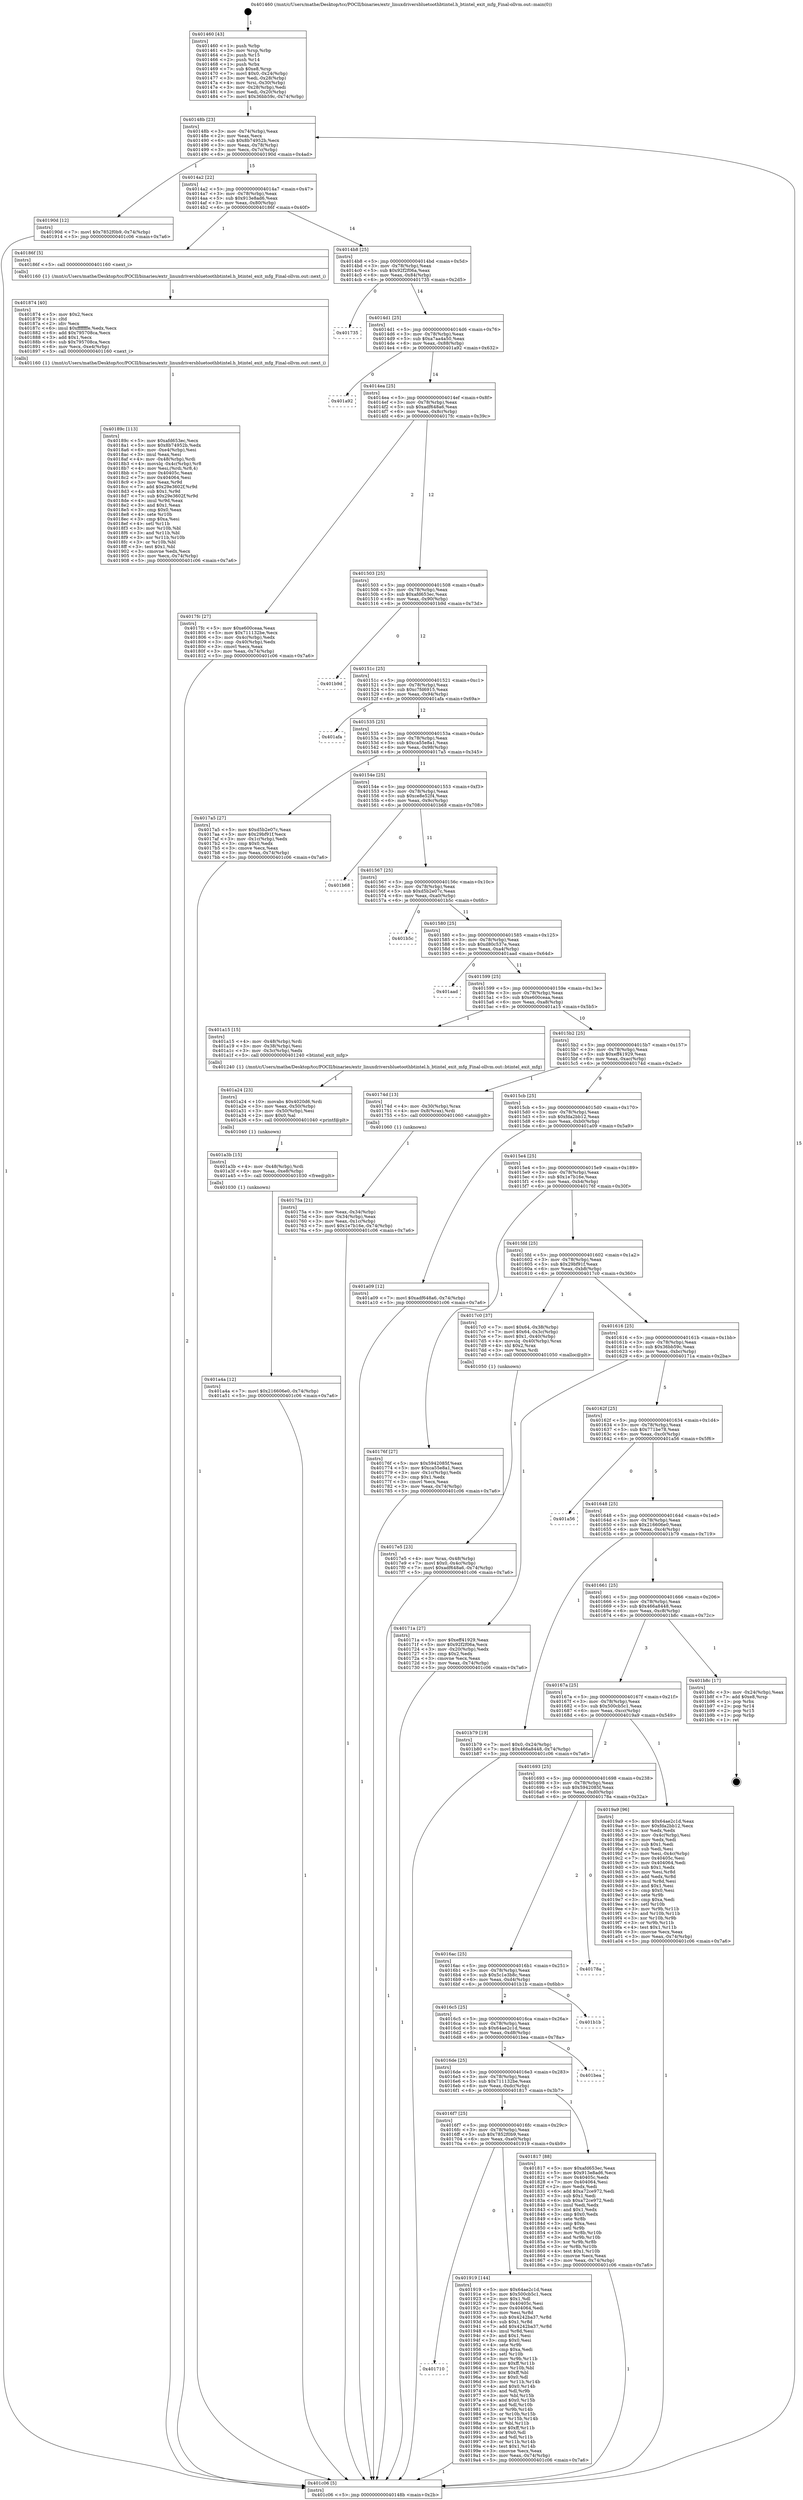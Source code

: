 digraph "0x401460" {
  label = "0x401460 (/mnt/c/Users/mathe/Desktop/tcc/POCII/binaries/extr_linuxdriversbluetoothbtintel.h_btintel_exit_mfg_Final-ollvm.out::main(0))"
  labelloc = "t"
  node[shape=record]

  Entry [label="",width=0.3,height=0.3,shape=circle,fillcolor=black,style=filled]
  "0x40148b" [label="{
     0x40148b [23]\l
     | [instrs]\l
     &nbsp;&nbsp;0x40148b \<+3\>: mov -0x74(%rbp),%eax\l
     &nbsp;&nbsp;0x40148e \<+2\>: mov %eax,%ecx\l
     &nbsp;&nbsp;0x401490 \<+6\>: sub $0x8b74952b,%ecx\l
     &nbsp;&nbsp;0x401496 \<+3\>: mov %eax,-0x78(%rbp)\l
     &nbsp;&nbsp;0x401499 \<+3\>: mov %ecx,-0x7c(%rbp)\l
     &nbsp;&nbsp;0x40149c \<+6\>: je 000000000040190d \<main+0x4ad\>\l
  }"]
  "0x40190d" [label="{
     0x40190d [12]\l
     | [instrs]\l
     &nbsp;&nbsp;0x40190d \<+7\>: movl $0x7852f0b9,-0x74(%rbp)\l
     &nbsp;&nbsp;0x401914 \<+5\>: jmp 0000000000401c06 \<main+0x7a6\>\l
  }"]
  "0x4014a2" [label="{
     0x4014a2 [22]\l
     | [instrs]\l
     &nbsp;&nbsp;0x4014a2 \<+5\>: jmp 00000000004014a7 \<main+0x47\>\l
     &nbsp;&nbsp;0x4014a7 \<+3\>: mov -0x78(%rbp),%eax\l
     &nbsp;&nbsp;0x4014aa \<+5\>: sub $0x913e8ad6,%eax\l
     &nbsp;&nbsp;0x4014af \<+3\>: mov %eax,-0x80(%rbp)\l
     &nbsp;&nbsp;0x4014b2 \<+6\>: je 000000000040186f \<main+0x40f\>\l
  }"]
  Exit [label="",width=0.3,height=0.3,shape=circle,fillcolor=black,style=filled,peripheries=2]
  "0x40186f" [label="{
     0x40186f [5]\l
     | [instrs]\l
     &nbsp;&nbsp;0x40186f \<+5\>: call 0000000000401160 \<next_i\>\l
     | [calls]\l
     &nbsp;&nbsp;0x401160 \{1\} (/mnt/c/Users/mathe/Desktop/tcc/POCII/binaries/extr_linuxdriversbluetoothbtintel.h_btintel_exit_mfg_Final-ollvm.out::next_i)\l
  }"]
  "0x4014b8" [label="{
     0x4014b8 [25]\l
     | [instrs]\l
     &nbsp;&nbsp;0x4014b8 \<+5\>: jmp 00000000004014bd \<main+0x5d\>\l
     &nbsp;&nbsp;0x4014bd \<+3\>: mov -0x78(%rbp),%eax\l
     &nbsp;&nbsp;0x4014c0 \<+5\>: sub $0x92f2f06a,%eax\l
     &nbsp;&nbsp;0x4014c5 \<+6\>: mov %eax,-0x84(%rbp)\l
     &nbsp;&nbsp;0x4014cb \<+6\>: je 0000000000401735 \<main+0x2d5\>\l
  }"]
  "0x401a4a" [label="{
     0x401a4a [12]\l
     | [instrs]\l
     &nbsp;&nbsp;0x401a4a \<+7\>: movl $0x216606e0,-0x74(%rbp)\l
     &nbsp;&nbsp;0x401a51 \<+5\>: jmp 0000000000401c06 \<main+0x7a6\>\l
  }"]
  "0x401735" [label="{
     0x401735\l
  }", style=dashed]
  "0x4014d1" [label="{
     0x4014d1 [25]\l
     | [instrs]\l
     &nbsp;&nbsp;0x4014d1 \<+5\>: jmp 00000000004014d6 \<main+0x76\>\l
     &nbsp;&nbsp;0x4014d6 \<+3\>: mov -0x78(%rbp),%eax\l
     &nbsp;&nbsp;0x4014d9 \<+5\>: sub $0xa7aa4a50,%eax\l
     &nbsp;&nbsp;0x4014de \<+6\>: mov %eax,-0x88(%rbp)\l
     &nbsp;&nbsp;0x4014e4 \<+6\>: je 0000000000401a92 \<main+0x632\>\l
  }"]
  "0x401a3b" [label="{
     0x401a3b [15]\l
     | [instrs]\l
     &nbsp;&nbsp;0x401a3b \<+4\>: mov -0x48(%rbp),%rdi\l
     &nbsp;&nbsp;0x401a3f \<+6\>: mov %eax,-0xe8(%rbp)\l
     &nbsp;&nbsp;0x401a45 \<+5\>: call 0000000000401030 \<free@plt\>\l
     | [calls]\l
     &nbsp;&nbsp;0x401030 \{1\} (unknown)\l
  }"]
  "0x401a92" [label="{
     0x401a92\l
  }", style=dashed]
  "0x4014ea" [label="{
     0x4014ea [25]\l
     | [instrs]\l
     &nbsp;&nbsp;0x4014ea \<+5\>: jmp 00000000004014ef \<main+0x8f\>\l
     &nbsp;&nbsp;0x4014ef \<+3\>: mov -0x78(%rbp),%eax\l
     &nbsp;&nbsp;0x4014f2 \<+5\>: sub $0xadf648a6,%eax\l
     &nbsp;&nbsp;0x4014f7 \<+6\>: mov %eax,-0x8c(%rbp)\l
     &nbsp;&nbsp;0x4014fd \<+6\>: je 00000000004017fc \<main+0x39c\>\l
  }"]
  "0x401a24" [label="{
     0x401a24 [23]\l
     | [instrs]\l
     &nbsp;&nbsp;0x401a24 \<+10\>: movabs $0x4020d6,%rdi\l
     &nbsp;&nbsp;0x401a2e \<+3\>: mov %eax,-0x50(%rbp)\l
     &nbsp;&nbsp;0x401a31 \<+3\>: mov -0x50(%rbp),%esi\l
     &nbsp;&nbsp;0x401a34 \<+2\>: mov $0x0,%al\l
     &nbsp;&nbsp;0x401a36 \<+5\>: call 0000000000401040 \<printf@plt\>\l
     | [calls]\l
     &nbsp;&nbsp;0x401040 \{1\} (unknown)\l
  }"]
  "0x4017fc" [label="{
     0x4017fc [27]\l
     | [instrs]\l
     &nbsp;&nbsp;0x4017fc \<+5\>: mov $0xe600ceaa,%eax\l
     &nbsp;&nbsp;0x401801 \<+5\>: mov $0x711132be,%ecx\l
     &nbsp;&nbsp;0x401806 \<+3\>: mov -0x4c(%rbp),%edx\l
     &nbsp;&nbsp;0x401809 \<+3\>: cmp -0x40(%rbp),%edx\l
     &nbsp;&nbsp;0x40180c \<+3\>: cmovl %ecx,%eax\l
     &nbsp;&nbsp;0x40180f \<+3\>: mov %eax,-0x74(%rbp)\l
     &nbsp;&nbsp;0x401812 \<+5\>: jmp 0000000000401c06 \<main+0x7a6\>\l
  }"]
  "0x401503" [label="{
     0x401503 [25]\l
     | [instrs]\l
     &nbsp;&nbsp;0x401503 \<+5\>: jmp 0000000000401508 \<main+0xa8\>\l
     &nbsp;&nbsp;0x401508 \<+3\>: mov -0x78(%rbp),%eax\l
     &nbsp;&nbsp;0x40150b \<+5\>: sub $0xafd653ec,%eax\l
     &nbsp;&nbsp;0x401510 \<+6\>: mov %eax,-0x90(%rbp)\l
     &nbsp;&nbsp;0x401516 \<+6\>: je 0000000000401b9d \<main+0x73d\>\l
  }"]
  "0x401710" [label="{
     0x401710\l
  }", style=dashed]
  "0x401b9d" [label="{
     0x401b9d\l
  }", style=dashed]
  "0x40151c" [label="{
     0x40151c [25]\l
     | [instrs]\l
     &nbsp;&nbsp;0x40151c \<+5\>: jmp 0000000000401521 \<main+0xc1\>\l
     &nbsp;&nbsp;0x401521 \<+3\>: mov -0x78(%rbp),%eax\l
     &nbsp;&nbsp;0x401524 \<+5\>: sub $0xc7fd6915,%eax\l
     &nbsp;&nbsp;0x401529 \<+6\>: mov %eax,-0x94(%rbp)\l
     &nbsp;&nbsp;0x40152f \<+6\>: je 0000000000401afa \<main+0x69a\>\l
  }"]
  "0x401919" [label="{
     0x401919 [144]\l
     | [instrs]\l
     &nbsp;&nbsp;0x401919 \<+5\>: mov $0x64ae2c1d,%eax\l
     &nbsp;&nbsp;0x40191e \<+5\>: mov $0x500cb5c1,%ecx\l
     &nbsp;&nbsp;0x401923 \<+2\>: mov $0x1,%dl\l
     &nbsp;&nbsp;0x401925 \<+7\>: mov 0x40405c,%esi\l
     &nbsp;&nbsp;0x40192c \<+7\>: mov 0x404064,%edi\l
     &nbsp;&nbsp;0x401933 \<+3\>: mov %esi,%r8d\l
     &nbsp;&nbsp;0x401936 \<+7\>: sub $0x4242ba37,%r8d\l
     &nbsp;&nbsp;0x40193d \<+4\>: sub $0x1,%r8d\l
     &nbsp;&nbsp;0x401941 \<+7\>: add $0x4242ba37,%r8d\l
     &nbsp;&nbsp;0x401948 \<+4\>: imul %r8d,%esi\l
     &nbsp;&nbsp;0x40194c \<+3\>: and $0x1,%esi\l
     &nbsp;&nbsp;0x40194f \<+3\>: cmp $0x0,%esi\l
     &nbsp;&nbsp;0x401952 \<+4\>: sete %r9b\l
     &nbsp;&nbsp;0x401956 \<+3\>: cmp $0xa,%edi\l
     &nbsp;&nbsp;0x401959 \<+4\>: setl %r10b\l
     &nbsp;&nbsp;0x40195d \<+3\>: mov %r9b,%r11b\l
     &nbsp;&nbsp;0x401960 \<+4\>: xor $0xff,%r11b\l
     &nbsp;&nbsp;0x401964 \<+3\>: mov %r10b,%bl\l
     &nbsp;&nbsp;0x401967 \<+3\>: xor $0xff,%bl\l
     &nbsp;&nbsp;0x40196a \<+3\>: xor $0x0,%dl\l
     &nbsp;&nbsp;0x40196d \<+3\>: mov %r11b,%r14b\l
     &nbsp;&nbsp;0x401970 \<+4\>: and $0x0,%r14b\l
     &nbsp;&nbsp;0x401974 \<+3\>: and %dl,%r9b\l
     &nbsp;&nbsp;0x401977 \<+3\>: mov %bl,%r15b\l
     &nbsp;&nbsp;0x40197a \<+4\>: and $0x0,%r15b\l
     &nbsp;&nbsp;0x40197e \<+3\>: and %dl,%r10b\l
     &nbsp;&nbsp;0x401981 \<+3\>: or %r9b,%r14b\l
     &nbsp;&nbsp;0x401984 \<+3\>: or %r10b,%r15b\l
     &nbsp;&nbsp;0x401987 \<+3\>: xor %r15b,%r14b\l
     &nbsp;&nbsp;0x40198a \<+3\>: or %bl,%r11b\l
     &nbsp;&nbsp;0x40198d \<+4\>: xor $0xff,%r11b\l
     &nbsp;&nbsp;0x401991 \<+3\>: or $0x0,%dl\l
     &nbsp;&nbsp;0x401994 \<+3\>: and %dl,%r11b\l
     &nbsp;&nbsp;0x401997 \<+3\>: or %r11b,%r14b\l
     &nbsp;&nbsp;0x40199a \<+4\>: test $0x1,%r14b\l
     &nbsp;&nbsp;0x40199e \<+3\>: cmovne %ecx,%eax\l
     &nbsp;&nbsp;0x4019a1 \<+3\>: mov %eax,-0x74(%rbp)\l
     &nbsp;&nbsp;0x4019a4 \<+5\>: jmp 0000000000401c06 \<main+0x7a6\>\l
  }"]
  "0x401afa" [label="{
     0x401afa\l
  }", style=dashed]
  "0x401535" [label="{
     0x401535 [25]\l
     | [instrs]\l
     &nbsp;&nbsp;0x401535 \<+5\>: jmp 000000000040153a \<main+0xda\>\l
     &nbsp;&nbsp;0x40153a \<+3\>: mov -0x78(%rbp),%eax\l
     &nbsp;&nbsp;0x40153d \<+5\>: sub $0xca55e8a1,%eax\l
     &nbsp;&nbsp;0x401542 \<+6\>: mov %eax,-0x98(%rbp)\l
     &nbsp;&nbsp;0x401548 \<+6\>: je 00000000004017a5 \<main+0x345\>\l
  }"]
  "0x40189c" [label="{
     0x40189c [113]\l
     | [instrs]\l
     &nbsp;&nbsp;0x40189c \<+5\>: mov $0xafd653ec,%ecx\l
     &nbsp;&nbsp;0x4018a1 \<+5\>: mov $0x8b74952b,%edx\l
     &nbsp;&nbsp;0x4018a6 \<+6\>: mov -0xe4(%rbp),%esi\l
     &nbsp;&nbsp;0x4018ac \<+3\>: imul %eax,%esi\l
     &nbsp;&nbsp;0x4018af \<+4\>: mov -0x48(%rbp),%rdi\l
     &nbsp;&nbsp;0x4018b3 \<+4\>: movslq -0x4c(%rbp),%r8\l
     &nbsp;&nbsp;0x4018b7 \<+4\>: mov %esi,(%rdi,%r8,4)\l
     &nbsp;&nbsp;0x4018bb \<+7\>: mov 0x40405c,%eax\l
     &nbsp;&nbsp;0x4018c2 \<+7\>: mov 0x404064,%esi\l
     &nbsp;&nbsp;0x4018c9 \<+3\>: mov %eax,%r9d\l
     &nbsp;&nbsp;0x4018cc \<+7\>: add $0x29e3602f,%r9d\l
     &nbsp;&nbsp;0x4018d3 \<+4\>: sub $0x1,%r9d\l
     &nbsp;&nbsp;0x4018d7 \<+7\>: sub $0x29e3602f,%r9d\l
     &nbsp;&nbsp;0x4018de \<+4\>: imul %r9d,%eax\l
     &nbsp;&nbsp;0x4018e2 \<+3\>: and $0x1,%eax\l
     &nbsp;&nbsp;0x4018e5 \<+3\>: cmp $0x0,%eax\l
     &nbsp;&nbsp;0x4018e8 \<+4\>: sete %r10b\l
     &nbsp;&nbsp;0x4018ec \<+3\>: cmp $0xa,%esi\l
     &nbsp;&nbsp;0x4018ef \<+4\>: setl %r11b\l
     &nbsp;&nbsp;0x4018f3 \<+3\>: mov %r10b,%bl\l
     &nbsp;&nbsp;0x4018f6 \<+3\>: and %r11b,%bl\l
     &nbsp;&nbsp;0x4018f9 \<+3\>: xor %r11b,%r10b\l
     &nbsp;&nbsp;0x4018fc \<+3\>: or %r10b,%bl\l
     &nbsp;&nbsp;0x4018ff \<+3\>: test $0x1,%bl\l
     &nbsp;&nbsp;0x401902 \<+3\>: cmovne %edx,%ecx\l
     &nbsp;&nbsp;0x401905 \<+3\>: mov %ecx,-0x74(%rbp)\l
     &nbsp;&nbsp;0x401908 \<+5\>: jmp 0000000000401c06 \<main+0x7a6\>\l
  }"]
  "0x4017a5" [label="{
     0x4017a5 [27]\l
     | [instrs]\l
     &nbsp;&nbsp;0x4017a5 \<+5\>: mov $0xd5b2e07c,%eax\l
     &nbsp;&nbsp;0x4017aa \<+5\>: mov $0x29bf91f,%ecx\l
     &nbsp;&nbsp;0x4017af \<+3\>: mov -0x1c(%rbp),%edx\l
     &nbsp;&nbsp;0x4017b2 \<+3\>: cmp $0x0,%edx\l
     &nbsp;&nbsp;0x4017b5 \<+3\>: cmove %ecx,%eax\l
     &nbsp;&nbsp;0x4017b8 \<+3\>: mov %eax,-0x74(%rbp)\l
     &nbsp;&nbsp;0x4017bb \<+5\>: jmp 0000000000401c06 \<main+0x7a6\>\l
  }"]
  "0x40154e" [label="{
     0x40154e [25]\l
     | [instrs]\l
     &nbsp;&nbsp;0x40154e \<+5\>: jmp 0000000000401553 \<main+0xf3\>\l
     &nbsp;&nbsp;0x401553 \<+3\>: mov -0x78(%rbp),%eax\l
     &nbsp;&nbsp;0x401556 \<+5\>: sub $0xce8e52f4,%eax\l
     &nbsp;&nbsp;0x40155b \<+6\>: mov %eax,-0x9c(%rbp)\l
     &nbsp;&nbsp;0x401561 \<+6\>: je 0000000000401b68 \<main+0x708\>\l
  }"]
  "0x401874" [label="{
     0x401874 [40]\l
     | [instrs]\l
     &nbsp;&nbsp;0x401874 \<+5\>: mov $0x2,%ecx\l
     &nbsp;&nbsp;0x401879 \<+1\>: cltd\l
     &nbsp;&nbsp;0x40187a \<+2\>: idiv %ecx\l
     &nbsp;&nbsp;0x40187c \<+6\>: imul $0xfffffffe,%edx,%ecx\l
     &nbsp;&nbsp;0x401882 \<+6\>: add $0x795708ca,%ecx\l
     &nbsp;&nbsp;0x401888 \<+3\>: add $0x1,%ecx\l
     &nbsp;&nbsp;0x40188b \<+6\>: sub $0x795708ca,%ecx\l
     &nbsp;&nbsp;0x401891 \<+6\>: mov %ecx,-0xe4(%rbp)\l
     &nbsp;&nbsp;0x401897 \<+5\>: call 0000000000401160 \<next_i\>\l
     | [calls]\l
     &nbsp;&nbsp;0x401160 \{1\} (/mnt/c/Users/mathe/Desktop/tcc/POCII/binaries/extr_linuxdriversbluetoothbtintel.h_btintel_exit_mfg_Final-ollvm.out::next_i)\l
  }"]
  "0x401b68" [label="{
     0x401b68\l
  }", style=dashed]
  "0x401567" [label="{
     0x401567 [25]\l
     | [instrs]\l
     &nbsp;&nbsp;0x401567 \<+5\>: jmp 000000000040156c \<main+0x10c\>\l
     &nbsp;&nbsp;0x40156c \<+3\>: mov -0x78(%rbp),%eax\l
     &nbsp;&nbsp;0x40156f \<+5\>: sub $0xd5b2e07c,%eax\l
     &nbsp;&nbsp;0x401574 \<+6\>: mov %eax,-0xa0(%rbp)\l
     &nbsp;&nbsp;0x40157a \<+6\>: je 0000000000401b5c \<main+0x6fc\>\l
  }"]
  "0x4016f7" [label="{
     0x4016f7 [25]\l
     | [instrs]\l
     &nbsp;&nbsp;0x4016f7 \<+5\>: jmp 00000000004016fc \<main+0x29c\>\l
     &nbsp;&nbsp;0x4016fc \<+3\>: mov -0x78(%rbp),%eax\l
     &nbsp;&nbsp;0x4016ff \<+5\>: sub $0x7852f0b9,%eax\l
     &nbsp;&nbsp;0x401704 \<+6\>: mov %eax,-0xe0(%rbp)\l
     &nbsp;&nbsp;0x40170a \<+6\>: je 0000000000401919 \<main+0x4b9\>\l
  }"]
  "0x401b5c" [label="{
     0x401b5c\l
  }", style=dashed]
  "0x401580" [label="{
     0x401580 [25]\l
     | [instrs]\l
     &nbsp;&nbsp;0x401580 \<+5\>: jmp 0000000000401585 \<main+0x125\>\l
     &nbsp;&nbsp;0x401585 \<+3\>: mov -0x78(%rbp),%eax\l
     &nbsp;&nbsp;0x401588 \<+5\>: sub $0xd80c537e,%eax\l
     &nbsp;&nbsp;0x40158d \<+6\>: mov %eax,-0xa4(%rbp)\l
     &nbsp;&nbsp;0x401593 \<+6\>: je 0000000000401aad \<main+0x64d\>\l
  }"]
  "0x401817" [label="{
     0x401817 [88]\l
     | [instrs]\l
     &nbsp;&nbsp;0x401817 \<+5\>: mov $0xafd653ec,%eax\l
     &nbsp;&nbsp;0x40181c \<+5\>: mov $0x913e8ad6,%ecx\l
     &nbsp;&nbsp;0x401821 \<+7\>: mov 0x40405c,%edx\l
     &nbsp;&nbsp;0x401828 \<+7\>: mov 0x404064,%esi\l
     &nbsp;&nbsp;0x40182f \<+2\>: mov %edx,%edi\l
     &nbsp;&nbsp;0x401831 \<+6\>: add $0xa72ce972,%edi\l
     &nbsp;&nbsp;0x401837 \<+3\>: sub $0x1,%edi\l
     &nbsp;&nbsp;0x40183a \<+6\>: sub $0xa72ce972,%edi\l
     &nbsp;&nbsp;0x401840 \<+3\>: imul %edi,%edx\l
     &nbsp;&nbsp;0x401843 \<+3\>: and $0x1,%edx\l
     &nbsp;&nbsp;0x401846 \<+3\>: cmp $0x0,%edx\l
     &nbsp;&nbsp;0x401849 \<+4\>: sete %r8b\l
     &nbsp;&nbsp;0x40184d \<+3\>: cmp $0xa,%esi\l
     &nbsp;&nbsp;0x401850 \<+4\>: setl %r9b\l
     &nbsp;&nbsp;0x401854 \<+3\>: mov %r8b,%r10b\l
     &nbsp;&nbsp;0x401857 \<+3\>: and %r9b,%r10b\l
     &nbsp;&nbsp;0x40185a \<+3\>: xor %r9b,%r8b\l
     &nbsp;&nbsp;0x40185d \<+3\>: or %r8b,%r10b\l
     &nbsp;&nbsp;0x401860 \<+4\>: test $0x1,%r10b\l
     &nbsp;&nbsp;0x401864 \<+3\>: cmovne %ecx,%eax\l
     &nbsp;&nbsp;0x401867 \<+3\>: mov %eax,-0x74(%rbp)\l
     &nbsp;&nbsp;0x40186a \<+5\>: jmp 0000000000401c06 \<main+0x7a6\>\l
  }"]
  "0x401aad" [label="{
     0x401aad\l
  }", style=dashed]
  "0x401599" [label="{
     0x401599 [25]\l
     | [instrs]\l
     &nbsp;&nbsp;0x401599 \<+5\>: jmp 000000000040159e \<main+0x13e\>\l
     &nbsp;&nbsp;0x40159e \<+3\>: mov -0x78(%rbp),%eax\l
     &nbsp;&nbsp;0x4015a1 \<+5\>: sub $0xe600ceaa,%eax\l
     &nbsp;&nbsp;0x4015a6 \<+6\>: mov %eax,-0xa8(%rbp)\l
     &nbsp;&nbsp;0x4015ac \<+6\>: je 0000000000401a15 \<main+0x5b5\>\l
  }"]
  "0x4016de" [label="{
     0x4016de [25]\l
     | [instrs]\l
     &nbsp;&nbsp;0x4016de \<+5\>: jmp 00000000004016e3 \<main+0x283\>\l
     &nbsp;&nbsp;0x4016e3 \<+3\>: mov -0x78(%rbp),%eax\l
     &nbsp;&nbsp;0x4016e6 \<+5\>: sub $0x711132be,%eax\l
     &nbsp;&nbsp;0x4016eb \<+6\>: mov %eax,-0xdc(%rbp)\l
     &nbsp;&nbsp;0x4016f1 \<+6\>: je 0000000000401817 \<main+0x3b7\>\l
  }"]
  "0x401a15" [label="{
     0x401a15 [15]\l
     | [instrs]\l
     &nbsp;&nbsp;0x401a15 \<+4\>: mov -0x48(%rbp),%rdi\l
     &nbsp;&nbsp;0x401a19 \<+3\>: mov -0x38(%rbp),%esi\l
     &nbsp;&nbsp;0x401a1c \<+3\>: mov -0x3c(%rbp),%edx\l
     &nbsp;&nbsp;0x401a1f \<+5\>: call 0000000000401240 \<btintel_exit_mfg\>\l
     | [calls]\l
     &nbsp;&nbsp;0x401240 \{1\} (/mnt/c/Users/mathe/Desktop/tcc/POCII/binaries/extr_linuxdriversbluetoothbtintel.h_btintel_exit_mfg_Final-ollvm.out::btintel_exit_mfg)\l
  }"]
  "0x4015b2" [label="{
     0x4015b2 [25]\l
     | [instrs]\l
     &nbsp;&nbsp;0x4015b2 \<+5\>: jmp 00000000004015b7 \<main+0x157\>\l
     &nbsp;&nbsp;0x4015b7 \<+3\>: mov -0x78(%rbp),%eax\l
     &nbsp;&nbsp;0x4015ba \<+5\>: sub $0xeff41929,%eax\l
     &nbsp;&nbsp;0x4015bf \<+6\>: mov %eax,-0xac(%rbp)\l
     &nbsp;&nbsp;0x4015c5 \<+6\>: je 000000000040174d \<main+0x2ed\>\l
  }"]
  "0x401bea" [label="{
     0x401bea\l
  }", style=dashed]
  "0x40174d" [label="{
     0x40174d [13]\l
     | [instrs]\l
     &nbsp;&nbsp;0x40174d \<+4\>: mov -0x30(%rbp),%rax\l
     &nbsp;&nbsp;0x401751 \<+4\>: mov 0x8(%rax),%rdi\l
     &nbsp;&nbsp;0x401755 \<+5\>: call 0000000000401060 \<atoi@plt\>\l
     | [calls]\l
     &nbsp;&nbsp;0x401060 \{1\} (unknown)\l
  }"]
  "0x4015cb" [label="{
     0x4015cb [25]\l
     | [instrs]\l
     &nbsp;&nbsp;0x4015cb \<+5\>: jmp 00000000004015d0 \<main+0x170\>\l
     &nbsp;&nbsp;0x4015d0 \<+3\>: mov -0x78(%rbp),%eax\l
     &nbsp;&nbsp;0x4015d3 \<+5\>: sub $0xfda2bb12,%eax\l
     &nbsp;&nbsp;0x4015d8 \<+6\>: mov %eax,-0xb0(%rbp)\l
     &nbsp;&nbsp;0x4015de \<+6\>: je 0000000000401a09 \<main+0x5a9\>\l
  }"]
  "0x4016c5" [label="{
     0x4016c5 [25]\l
     | [instrs]\l
     &nbsp;&nbsp;0x4016c5 \<+5\>: jmp 00000000004016ca \<main+0x26a\>\l
     &nbsp;&nbsp;0x4016ca \<+3\>: mov -0x78(%rbp),%eax\l
     &nbsp;&nbsp;0x4016cd \<+5\>: sub $0x64ae2c1d,%eax\l
     &nbsp;&nbsp;0x4016d2 \<+6\>: mov %eax,-0xd8(%rbp)\l
     &nbsp;&nbsp;0x4016d8 \<+6\>: je 0000000000401bea \<main+0x78a\>\l
  }"]
  "0x401a09" [label="{
     0x401a09 [12]\l
     | [instrs]\l
     &nbsp;&nbsp;0x401a09 \<+7\>: movl $0xadf648a6,-0x74(%rbp)\l
     &nbsp;&nbsp;0x401a10 \<+5\>: jmp 0000000000401c06 \<main+0x7a6\>\l
  }"]
  "0x4015e4" [label="{
     0x4015e4 [25]\l
     | [instrs]\l
     &nbsp;&nbsp;0x4015e4 \<+5\>: jmp 00000000004015e9 \<main+0x189\>\l
     &nbsp;&nbsp;0x4015e9 \<+3\>: mov -0x78(%rbp),%eax\l
     &nbsp;&nbsp;0x4015ec \<+5\>: sub $0x1e7b16e,%eax\l
     &nbsp;&nbsp;0x4015f1 \<+6\>: mov %eax,-0xb4(%rbp)\l
     &nbsp;&nbsp;0x4015f7 \<+6\>: je 000000000040176f \<main+0x30f\>\l
  }"]
  "0x401b1b" [label="{
     0x401b1b\l
  }", style=dashed]
  "0x40176f" [label="{
     0x40176f [27]\l
     | [instrs]\l
     &nbsp;&nbsp;0x40176f \<+5\>: mov $0x5942085f,%eax\l
     &nbsp;&nbsp;0x401774 \<+5\>: mov $0xca55e8a1,%ecx\l
     &nbsp;&nbsp;0x401779 \<+3\>: mov -0x1c(%rbp),%edx\l
     &nbsp;&nbsp;0x40177c \<+3\>: cmp $0x1,%edx\l
     &nbsp;&nbsp;0x40177f \<+3\>: cmovl %ecx,%eax\l
     &nbsp;&nbsp;0x401782 \<+3\>: mov %eax,-0x74(%rbp)\l
     &nbsp;&nbsp;0x401785 \<+5\>: jmp 0000000000401c06 \<main+0x7a6\>\l
  }"]
  "0x4015fd" [label="{
     0x4015fd [25]\l
     | [instrs]\l
     &nbsp;&nbsp;0x4015fd \<+5\>: jmp 0000000000401602 \<main+0x1a2\>\l
     &nbsp;&nbsp;0x401602 \<+3\>: mov -0x78(%rbp),%eax\l
     &nbsp;&nbsp;0x401605 \<+5\>: sub $0x29bf91f,%eax\l
     &nbsp;&nbsp;0x40160a \<+6\>: mov %eax,-0xb8(%rbp)\l
     &nbsp;&nbsp;0x401610 \<+6\>: je 00000000004017c0 \<main+0x360\>\l
  }"]
  "0x4016ac" [label="{
     0x4016ac [25]\l
     | [instrs]\l
     &nbsp;&nbsp;0x4016ac \<+5\>: jmp 00000000004016b1 \<main+0x251\>\l
     &nbsp;&nbsp;0x4016b1 \<+3\>: mov -0x78(%rbp),%eax\l
     &nbsp;&nbsp;0x4016b4 \<+5\>: sub $0x5c1e3b8c,%eax\l
     &nbsp;&nbsp;0x4016b9 \<+6\>: mov %eax,-0xd4(%rbp)\l
     &nbsp;&nbsp;0x4016bf \<+6\>: je 0000000000401b1b \<main+0x6bb\>\l
  }"]
  "0x4017c0" [label="{
     0x4017c0 [37]\l
     | [instrs]\l
     &nbsp;&nbsp;0x4017c0 \<+7\>: movl $0x64,-0x38(%rbp)\l
     &nbsp;&nbsp;0x4017c7 \<+7\>: movl $0x64,-0x3c(%rbp)\l
     &nbsp;&nbsp;0x4017ce \<+7\>: movl $0x1,-0x40(%rbp)\l
     &nbsp;&nbsp;0x4017d5 \<+4\>: movslq -0x40(%rbp),%rax\l
     &nbsp;&nbsp;0x4017d9 \<+4\>: shl $0x2,%rax\l
     &nbsp;&nbsp;0x4017dd \<+3\>: mov %rax,%rdi\l
     &nbsp;&nbsp;0x4017e0 \<+5\>: call 0000000000401050 \<malloc@plt\>\l
     | [calls]\l
     &nbsp;&nbsp;0x401050 \{1\} (unknown)\l
  }"]
  "0x401616" [label="{
     0x401616 [25]\l
     | [instrs]\l
     &nbsp;&nbsp;0x401616 \<+5\>: jmp 000000000040161b \<main+0x1bb\>\l
     &nbsp;&nbsp;0x40161b \<+3\>: mov -0x78(%rbp),%eax\l
     &nbsp;&nbsp;0x40161e \<+5\>: sub $0x36bb59c,%eax\l
     &nbsp;&nbsp;0x401623 \<+6\>: mov %eax,-0xbc(%rbp)\l
     &nbsp;&nbsp;0x401629 \<+6\>: je 000000000040171a \<main+0x2ba\>\l
  }"]
  "0x40178a" [label="{
     0x40178a\l
  }", style=dashed]
  "0x40171a" [label="{
     0x40171a [27]\l
     | [instrs]\l
     &nbsp;&nbsp;0x40171a \<+5\>: mov $0xeff41929,%eax\l
     &nbsp;&nbsp;0x40171f \<+5\>: mov $0x92f2f06a,%ecx\l
     &nbsp;&nbsp;0x401724 \<+3\>: mov -0x20(%rbp),%edx\l
     &nbsp;&nbsp;0x401727 \<+3\>: cmp $0x2,%edx\l
     &nbsp;&nbsp;0x40172a \<+3\>: cmovne %ecx,%eax\l
     &nbsp;&nbsp;0x40172d \<+3\>: mov %eax,-0x74(%rbp)\l
     &nbsp;&nbsp;0x401730 \<+5\>: jmp 0000000000401c06 \<main+0x7a6\>\l
  }"]
  "0x40162f" [label="{
     0x40162f [25]\l
     | [instrs]\l
     &nbsp;&nbsp;0x40162f \<+5\>: jmp 0000000000401634 \<main+0x1d4\>\l
     &nbsp;&nbsp;0x401634 \<+3\>: mov -0x78(%rbp),%eax\l
     &nbsp;&nbsp;0x401637 \<+5\>: sub $0x771be78,%eax\l
     &nbsp;&nbsp;0x40163c \<+6\>: mov %eax,-0xc0(%rbp)\l
     &nbsp;&nbsp;0x401642 \<+6\>: je 0000000000401a56 \<main+0x5f6\>\l
  }"]
  "0x401c06" [label="{
     0x401c06 [5]\l
     | [instrs]\l
     &nbsp;&nbsp;0x401c06 \<+5\>: jmp 000000000040148b \<main+0x2b\>\l
  }"]
  "0x401460" [label="{
     0x401460 [43]\l
     | [instrs]\l
     &nbsp;&nbsp;0x401460 \<+1\>: push %rbp\l
     &nbsp;&nbsp;0x401461 \<+3\>: mov %rsp,%rbp\l
     &nbsp;&nbsp;0x401464 \<+2\>: push %r15\l
     &nbsp;&nbsp;0x401466 \<+2\>: push %r14\l
     &nbsp;&nbsp;0x401468 \<+1\>: push %rbx\l
     &nbsp;&nbsp;0x401469 \<+7\>: sub $0xe8,%rsp\l
     &nbsp;&nbsp;0x401470 \<+7\>: movl $0x0,-0x24(%rbp)\l
     &nbsp;&nbsp;0x401477 \<+3\>: mov %edi,-0x28(%rbp)\l
     &nbsp;&nbsp;0x40147a \<+4\>: mov %rsi,-0x30(%rbp)\l
     &nbsp;&nbsp;0x40147e \<+3\>: mov -0x28(%rbp),%edi\l
     &nbsp;&nbsp;0x401481 \<+3\>: mov %edi,-0x20(%rbp)\l
     &nbsp;&nbsp;0x401484 \<+7\>: movl $0x36bb59c,-0x74(%rbp)\l
  }"]
  "0x40175a" [label="{
     0x40175a [21]\l
     | [instrs]\l
     &nbsp;&nbsp;0x40175a \<+3\>: mov %eax,-0x34(%rbp)\l
     &nbsp;&nbsp;0x40175d \<+3\>: mov -0x34(%rbp),%eax\l
     &nbsp;&nbsp;0x401760 \<+3\>: mov %eax,-0x1c(%rbp)\l
     &nbsp;&nbsp;0x401763 \<+7\>: movl $0x1e7b16e,-0x74(%rbp)\l
     &nbsp;&nbsp;0x40176a \<+5\>: jmp 0000000000401c06 \<main+0x7a6\>\l
  }"]
  "0x4017e5" [label="{
     0x4017e5 [23]\l
     | [instrs]\l
     &nbsp;&nbsp;0x4017e5 \<+4\>: mov %rax,-0x48(%rbp)\l
     &nbsp;&nbsp;0x4017e9 \<+7\>: movl $0x0,-0x4c(%rbp)\l
     &nbsp;&nbsp;0x4017f0 \<+7\>: movl $0xadf648a6,-0x74(%rbp)\l
     &nbsp;&nbsp;0x4017f7 \<+5\>: jmp 0000000000401c06 \<main+0x7a6\>\l
  }"]
  "0x401693" [label="{
     0x401693 [25]\l
     | [instrs]\l
     &nbsp;&nbsp;0x401693 \<+5\>: jmp 0000000000401698 \<main+0x238\>\l
     &nbsp;&nbsp;0x401698 \<+3\>: mov -0x78(%rbp),%eax\l
     &nbsp;&nbsp;0x40169b \<+5\>: sub $0x5942085f,%eax\l
     &nbsp;&nbsp;0x4016a0 \<+6\>: mov %eax,-0xd0(%rbp)\l
     &nbsp;&nbsp;0x4016a6 \<+6\>: je 000000000040178a \<main+0x32a\>\l
  }"]
  "0x401a56" [label="{
     0x401a56\l
  }", style=dashed]
  "0x401648" [label="{
     0x401648 [25]\l
     | [instrs]\l
     &nbsp;&nbsp;0x401648 \<+5\>: jmp 000000000040164d \<main+0x1ed\>\l
     &nbsp;&nbsp;0x40164d \<+3\>: mov -0x78(%rbp),%eax\l
     &nbsp;&nbsp;0x401650 \<+5\>: sub $0x216606e0,%eax\l
     &nbsp;&nbsp;0x401655 \<+6\>: mov %eax,-0xc4(%rbp)\l
     &nbsp;&nbsp;0x40165b \<+6\>: je 0000000000401b79 \<main+0x719\>\l
  }"]
  "0x4019a9" [label="{
     0x4019a9 [96]\l
     | [instrs]\l
     &nbsp;&nbsp;0x4019a9 \<+5\>: mov $0x64ae2c1d,%eax\l
     &nbsp;&nbsp;0x4019ae \<+5\>: mov $0xfda2bb12,%ecx\l
     &nbsp;&nbsp;0x4019b3 \<+2\>: xor %edx,%edx\l
     &nbsp;&nbsp;0x4019b5 \<+3\>: mov -0x4c(%rbp),%esi\l
     &nbsp;&nbsp;0x4019b8 \<+2\>: mov %edx,%edi\l
     &nbsp;&nbsp;0x4019ba \<+3\>: sub $0x1,%edi\l
     &nbsp;&nbsp;0x4019bd \<+2\>: sub %edi,%esi\l
     &nbsp;&nbsp;0x4019bf \<+3\>: mov %esi,-0x4c(%rbp)\l
     &nbsp;&nbsp;0x4019c2 \<+7\>: mov 0x40405c,%esi\l
     &nbsp;&nbsp;0x4019c9 \<+7\>: mov 0x404064,%edi\l
     &nbsp;&nbsp;0x4019d0 \<+3\>: sub $0x1,%edx\l
     &nbsp;&nbsp;0x4019d3 \<+3\>: mov %esi,%r8d\l
     &nbsp;&nbsp;0x4019d6 \<+3\>: add %edx,%r8d\l
     &nbsp;&nbsp;0x4019d9 \<+4\>: imul %r8d,%esi\l
     &nbsp;&nbsp;0x4019dd \<+3\>: and $0x1,%esi\l
     &nbsp;&nbsp;0x4019e0 \<+3\>: cmp $0x0,%esi\l
     &nbsp;&nbsp;0x4019e3 \<+4\>: sete %r9b\l
     &nbsp;&nbsp;0x4019e7 \<+3\>: cmp $0xa,%edi\l
     &nbsp;&nbsp;0x4019ea \<+4\>: setl %r10b\l
     &nbsp;&nbsp;0x4019ee \<+3\>: mov %r9b,%r11b\l
     &nbsp;&nbsp;0x4019f1 \<+3\>: and %r10b,%r11b\l
     &nbsp;&nbsp;0x4019f4 \<+3\>: xor %r10b,%r9b\l
     &nbsp;&nbsp;0x4019f7 \<+3\>: or %r9b,%r11b\l
     &nbsp;&nbsp;0x4019fa \<+4\>: test $0x1,%r11b\l
     &nbsp;&nbsp;0x4019fe \<+3\>: cmovne %ecx,%eax\l
     &nbsp;&nbsp;0x401a01 \<+3\>: mov %eax,-0x74(%rbp)\l
     &nbsp;&nbsp;0x401a04 \<+5\>: jmp 0000000000401c06 \<main+0x7a6\>\l
  }"]
  "0x401b79" [label="{
     0x401b79 [19]\l
     | [instrs]\l
     &nbsp;&nbsp;0x401b79 \<+7\>: movl $0x0,-0x24(%rbp)\l
     &nbsp;&nbsp;0x401b80 \<+7\>: movl $0x466a8448,-0x74(%rbp)\l
     &nbsp;&nbsp;0x401b87 \<+5\>: jmp 0000000000401c06 \<main+0x7a6\>\l
  }"]
  "0x401661" [label="{
     0x401661 [25]\l
     | [instrs]\l
     &nbsp;&nbsp;0x401661 \<+5\>: jmp 0000000000401666 \<main+0x206\>\l
     &nbsp;&nbsp;0x401666 \<+3\>: mov -0x78(%rbp),%eax\l
     &nbsp;&nbsp;0x401669 \<+5\>: sub $0x466a8448,%eax\l
     &nbsp;&nbsp;0x40166e \<+6\>: mov %eax,-0xc8(%rbp)\l
     &nbsp;&nbsp;0x401674 \<+6\>: je 0000000000401b8c \<main+0x72c\>\l
  }"]
  "0x40167a" [label="{
     0x40167a [25]\l
     | [instrs]\l
     &nbsp;&nbsp;0x40167a \<+5\>: jmp 000000000040167f \<main+0x21f\>\l
     &nbsp;&nbsp;0x40167f \<+3\>: mov -0x78(%rbp),%eax\l
     &nbsp;&nbsp;0x401682 \<+5\>: sub $0x500cb5c1,%eax\l
     &nbsp;&nbsp;0x401687 \<+6\>: mov %eax,-0xcc(%rbp)\l
     &nbsp;&nbsp;0x40168d \<+6\>: je 00000000004019a9 \<main+0x549\>\l
  }"]
  "0x401b8c" [label="{
     0x401b8c [17]\l
     | [instrs]\l
     &nbsp;&nbsp;0x401b8c \<+3\>: mov -0x24(%rbp),%eax\l
     &nbsp;&nbsp;0x401b8f \<+7\>: add $0xe8,%rsp\l
     &nbsp;&nbsp;0x401b96 \<+1\>: pop %rbx\l
     &nbsp;&nbsp;0x401b97 \<+2\>: pop %r14\l
     &nbsp;&nbsp;0x401b99 \<+2\>: pop %r15\l
     &nbsp;&nbsp;0x401b9b \<+1\>: pop %rbp\l
     &nbsp;&nbsp;0x401b9c \<+1\>: ret\l
  }"]
  Entry -> "0x401460" [label=" 1"]
  "0x40148b" -> "0x40190d" [label=" 1"]
  "0x40148b" -> "0x4014a2" [label=" 15"]
  "0x401b8c" -> Exit [label=" 1"]
  "0x4014a2" -> "0x40186f" [label=" 1"]
  "0x4014a2" -> "0x4014b8" [label=" 14"]
  "0x401b79" -> "0x401c06" [label=" 1"]
  "0x4014b8" -> "0x401735" [label=" 0"]
  "0x4014b8" -> "0x4014d1" [label=" 14"]
  "0x401a4a" -> "0x401c06" [label=" 1"]
  "0x4014d1" -> "0x401a92" [label=" 0"]
  "0x4014d1" -> "0x4014ea" [label=" 14"]
  "0x401a3b" -> "0x401a4a" [label=" 1"]
  "0x4014ea" -> "0x4017fc" [label=" 2"]
  "0x4014ea" -> "0x401503" [label=" 12"]
  "0x401a24" -> "0x401a3b" [label=" 1"]
  "0x401503" -> "0x401b9d" [label=" 0"]
  "0x401503" -> "0x40151c" [label=" 12"]
  "0x401a15" -> "0x401a24" [label=" 1"]
  "0x40151c" -> "0x401afa" [label=" 0"]
  "0x40151c" -> "0x401535" [label=" 12"]
  "0x401a09" -> "0x401c06" [label=" 1"]
  "0x401535" -> "0x4017a5" [label=" 1"]
  "0x401535" -> "0x40154e" [label=" 11"]
  "0x401919" -> "0x401c06" [label=" 1"]
  "0x40154e" -> "0x401b68" [label=" 0"]
  "0x40154e" -> "0x401567" [label=" 11"]
  "0x4016f7" -> "0x401710" [label=" 0"]
  "0x401567" -> "0x401b5c" [label=" 0"]
  "0x401567" -> "0x401580" [label=" 11"]
  "0x4016f7" -> "0x401919" [label=" 1"]
  "0x401580" -> "0x401aad" [label=" 0"]
  "0x401580" -> "0x401599" [label=" 11"]
  "0x4019a9" -> "0x401c06" [label=" 1"]
  "0x401599" -> "0x401a15" [label=" 1"]
  "0x401599" -> "0x4015b2" [label=" 10"]
  "0x40189c" -> "0x401c06" [label=" 1"]
  "0x4015b2" -> "0x40174d" [label=" 1"]
  "0x4015b2" -> "0x4015cb" [label=" 9"]
  "0x401874" -> "0x40189c" [label=" 1"]
  "0x4015cb" -> "0x401a09" [label=" 1"]
  "0x4015cb" -> "0x4015e4" [label=" 8"]
  "0x401817" -> "0x401c06" [label=" 1"]
  "0x4015e4" -> "0x40176f" [label=" 1"]
  "0x4015e4" -> "0x4015fd" [label=" 7"]
  "0x4016de" -> "0x4016f7" [label=" 1"]
  "0x4015fd" -> "0x4017c0" [label=" 1"]
  "0x4015fd" -> "0x401616" [label=" 6"]
  "0x40190d" -> "0x401c06" [label=" 1"]
  "0x401616" -> "0x40171a" [label=" 1"]
  "0x401616" -> "0x40162f" [label=" 5"]
  "0x40171a" -> "0x401c06" [label=" 1"]
  "0x401460" -> "0x40148b" [label=" 1"]
  "0x401c06" -> "0x40148b" [label=" 15"]
  "0x40174d" -> "0x40175a" [label=" 1"]
  "0x40175a" -> "0x401c06" [label=" 1"]
  "0x40176f" -> "0x401c06" [label=" 1"]
  "0x4017a5" -> "0x401c06" [label=" 1"]
  "0x4017c0" -> "0x4017e5" [label=" 1"]
  "0x4017e5" -> "0x401c06" [label=" 1"]
  "0x4017fc" -> "0x401c06" [label=" 2"]
  "0x4016c5" -> "0x4016de" [label=" 2"]
  "0x40162f" -> "0x401a56" [label=" 0"]
  "0x40162f" -> "0x401648" [label=" 5"]
  "0x40186f" -> "0x401874" [label=" 1"]
  "0x401648" -> "0x401b79" [label=" 1"]
  "0x401648" -> "0x401661" [label=" 4"]
  "0x4016ac" -> "0x4016c5" [label=" 2"]
  "0x401661" -> "0x401b8c" [label=" 1"]
  "0x401661" -> "0x40167a" [label=" 3"]
  "0x4016ac" -> "0x401b1b" [label=" 0"]
  "0x40167a" -> "0x4019a9" [label=" 1"]
  "0x40167a" -> "0x401693" [label=" 2"]
  "0x4016c5" -> "0x401bea" [label=" 0"]
  "0x401693" -> "0x40178a" [label=" 0"]
  "0x401693" -> "0x4016ac" [label=" 2"]
  "0x4016de" -> "0x401817" [label=" 1"]
}
